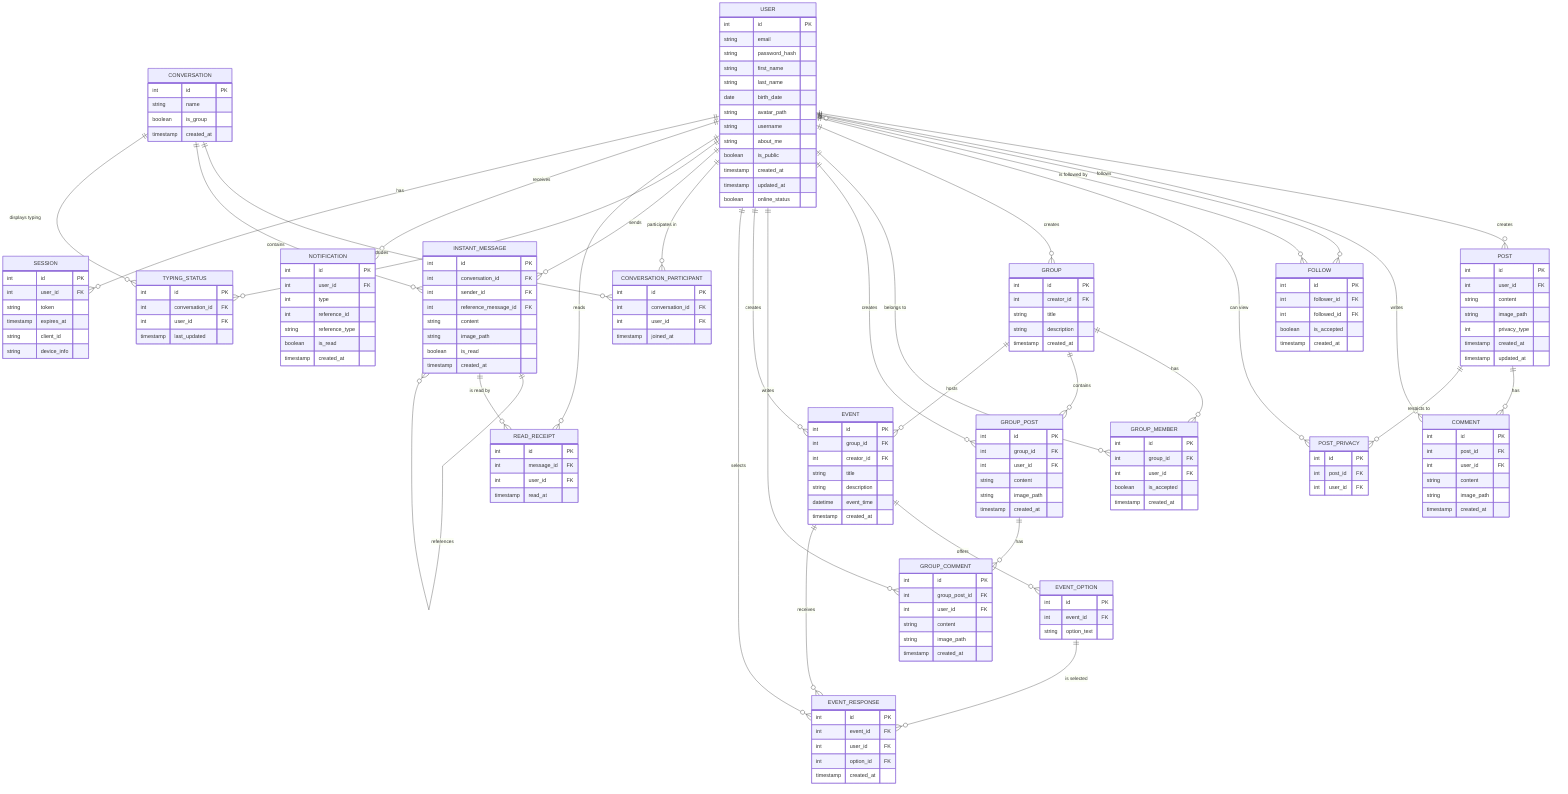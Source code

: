 erDiagram
    USER {
        int id PK
        string email
        string password_hash
        string first_name
        string last_name
        date birth_date
        string avatar_path
        string username
        string about_me
        boolean is_public
        timestamp created_at
        timestamp updated_at
        boolean online_status
    }

    
    %% Système de publications classique
    POST {
        int id PK
        int user_id FK
        string content
        string image_path
        int privacy_type
        timestamp created_at
        timestamp updated_at
    }

    
    COMMENT {
        int id PK
        int post_id FK
        int user_id FK
        string content
        string image_path
        timestamp created_at
    }

    
    POST_PRIVACY {
        int id PK
        int post_id FK
        int user_id FK
    }

    
    GROUP {
        int id PK
        int creator_id FK
        string title
        string description
        timestamp created_at
    }

    
    GROUP_MEMBER {
        int id PK
        int group_id FK
        int user_id FK
        boolean is_accepted
        timestamp created_at
    }

    
    GROUP_POST {
        int id PK
        int group_id FK
        int user_id FK
        string content
        string image_path
        timestamp created_at
    }

    
    GROUP_COMMENT {
        int id PK
        int group_post_id FK
        int user_id FK
        string content
        string image_path
        timestamp created_at
    }

    
    EVENT {
        int id PK
        int group_id FK
        int creator_id FK
        string title
        string description
        datetime event_time
        timestamp created_at
    }

    
    EVENT_OPTION {
        int id PK
        int event_id FK
        string option_text
    }

    
    EVENT_RESPONSE {
        int id PK
        int event_id FK
        int user_id FK
        int option_id FK
        timestamp created_at
    }

    
    %% Système de messagerie instantanée
    CONVERSATION {
        int id PK
        string name
        boolean is_group
        timestamp created_at
    }

    
    CONVERSATION_PARTICIPANT {
        int id PK
        int conversation_id FK
        int user_id FK
        timestamp joined_at
    }

    
    INSTANT_MESSAGE {
        int id PK
        int conversation_id FK
        int sender_id FK
        int reference_message_id FK
        string content
        string image_path
        boolean is_read
        timestamp created_at
    }

    
    TYPING_STATUS {
        int id PK
        int conversation_id FK
        int user_id FK
        timestamp last_updated
    }

    
    READ_RECEIPT {
        int id PK
        int message_id FK
        int user_id FK
        timestamp read_at
    }

    
    %% Système commun
    FOLLOW {
        int id PK
        int follower_id FK
        int followed_id FK
        boolean is_accepted
        timestamp created_at
    }

    
    NOTIFICATION {
        int id PK
        int user_id FK
        int type
        int reference_id
        string reference_type
        boolean is_read
        timestamp created_at
    }

    
    SESSION {
        int id PK
        int user_id FK
        string token
        timestamp expires_at
        string client_id
        string device_info
    }

    %% Relations du système de publications
    USER ||--o{ POST : "creates"
    USER ||--o{ COMMENT : "writes"
    USER ||--o{ FOLLOW : "follows"
    USER }o--o{ FOLLOW : "is followed by"
    POST ||--o{ COMMENT : "has"
    POST ||--o{ POST_PRIVACY : "restricts to"
    USER ||--o{ POST_PRIVACY : "can view"
    USER ||--o{ GROUP : "creates"
    GROUP ||--o{ GROUP_MEMBER : "has"
    USER ||--o{ GROUP_MEMBER : "belongs to"
    GROUP ||--o{ GROUP_POST : "contains"
    USER ||--o{ GROUP_POST : "creates"
    GROUP_POST ||--o{ GROUP_COMMENT : "has"
    USER ||--o{ GROUP_COMMENT : "writes"
    GROUP ||--o{ EVENT : "hosts"
    USER ||--o{ EVENT : "creates"
    EVENT ||--o{ EVENT_OPTION : "offers"
    EVENT ||--o{ EVENT_RESPONSE : "receives"
    USER ||--o{ EVENT_RESPONSE : "selects"
    EVENT_OPTION ||--o{ EVENT_RESPONSE : "is selected"

    
    %% Relations du système de messagerie instantanée
    USER ||--o{ CONVERSATION_PARTICIPANT : "participates in"
    CONVERSATION ||--o{ CONVERSATION_PARTICIPANT : "includes"
    USER ||--o{ INSTANT_MESSAGE : "sends"
    CONVERSATION ||--o{ INSTANT_MESSAGE : "contains"
    INSTANT_MESSAGE ||--o{ INSTANT_MESSAGE : "references"
    USER ||--o{ TYPING_STATUS : "indicates typing"
    CONVERSATION ||--o{ TYPING_STATUS : "displays typing"
    INSTANT_MESSAGE ||--o{ READ_RECEIPT : "is read by"
    USER ||--o{ READ_RECEIPT : "reads"

    
    %% Relations du système commun
    USER ||--o{ NOTIFICATION : "receives"
    USER ||--o{ SESSION : "has"